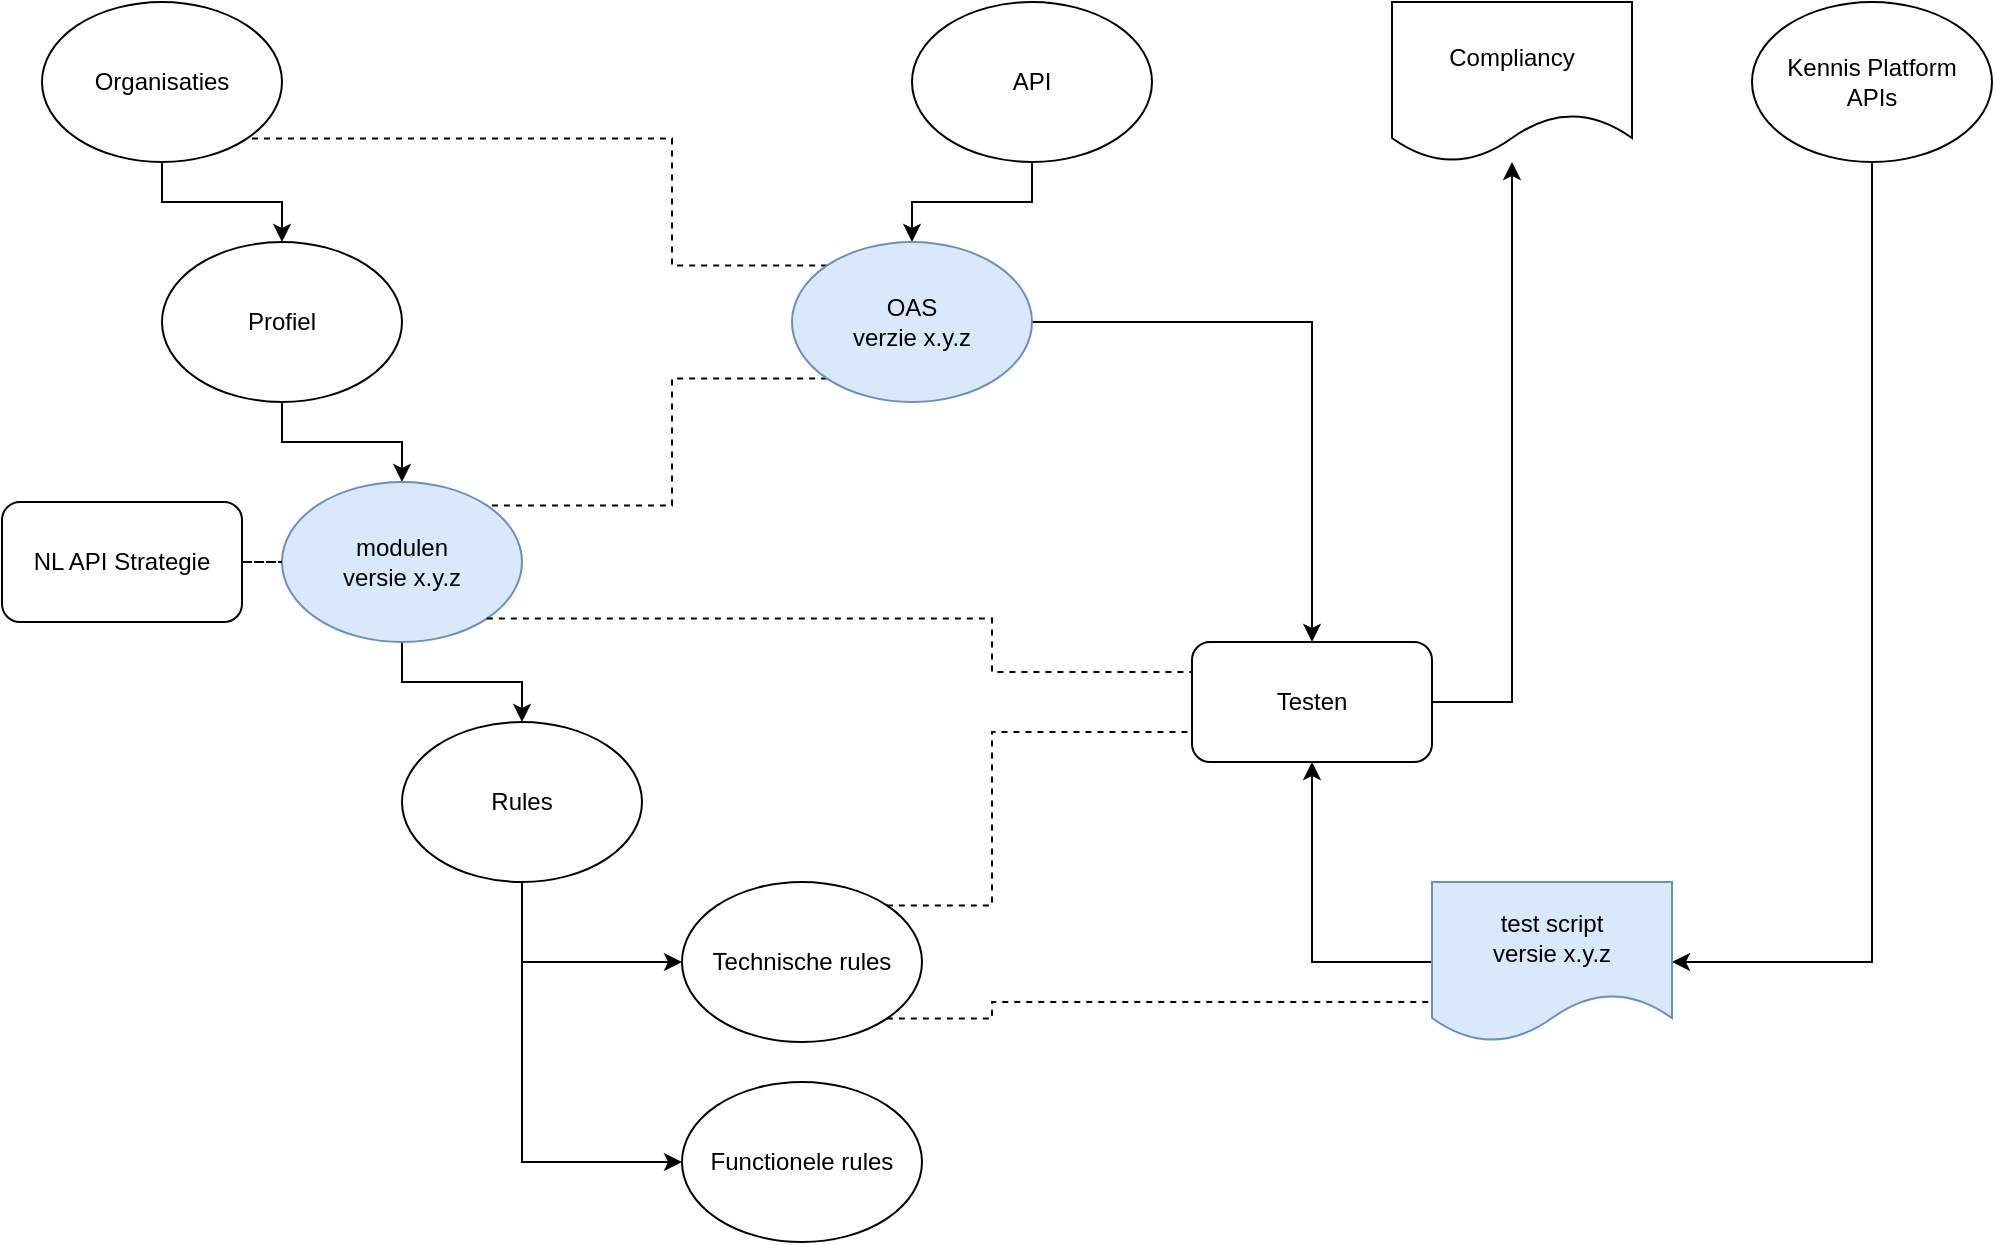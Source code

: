 <mxfile version="20.3.0" type="device"><diagram id="ognJbHDZuQq3m8zOa5Wo" name="Page-1"><mxGraphModel dx="1074" dy="783" grid="1" gridSize="10" guides="1" tooltips="1" connect="1" arrows="1" fold="1" page="1" pageScale="1" pageWidth="1169" pageHeight="827" math="0" shadow="0"><root><mxCell id="0"/><mxCell id="1" parent="0"/><mxCell id="DXioXR5Db2a8W-PApKib-6" style="edgeStyle=orthogonalEdgeStyle;rounded=0;orthogonalLoop=1;jettySize=auto;html=1;" edge="1" parent="1" source="DXioXR5Db2a8W-PApKib-1" target="DXioXR5Db2a8W-PApKib-3"><mxGeometry relative="1" as="geometry"/></mxCell><mxCell id="DXioXR5Db2a8W-PApKib-1" value="Organisaties" style="ellipse;whiteSpace=wrap;html=1;" vertex="1" parent="1"><mxGeometry x="145" y="40" width="120" height="80" as="geometry"/></mxCell><mxCell id="DXioXR5Db2a8W-PApKib-7" style="edgeStyle=orthogonalEdgeStyle;rounded=0;orthogonalLoop=1;jettySize=auto;html=1;" edge="1" parent="1" source="DXioXR5Db2a8W-PApKib-3" target="DXioXR5Db2a8W-PApKib-4"><mxGeometry relative="1" as="geometry"/></mxCell><mxCell id="DXioXR5Db2a8W-PApKib-3" value="Profiel" style="ellipse;whiteSpace=wrap;html=1;" vertex="1" parent="1"><mxGeometry x="205" y="160" width="120" height="80" as="geometry"/></mxCell><mxCell id="DXioXR5Db2a8W-PApKib-8" style="edgeStyle=orthogonalEdgeStyle;rounded=0;orthogonalLoop=1;jettySize=auto;html=1;" edge="1" parent="1" source="DXioXR5Db2a8W-PApKib-4" target="DXioXR5Db2a8W-PApKib-5"><mxGeometry relative="1" as="geometry"/></mxCell><mxCell id="DXioXR5Db2a8W-PApKib-4" value="modulen&lt;br&gt;versie x.y.z" style="ellipse;whiteSpace=wrap;html=1;fillColor=#dae8fc;strokeColor=#6c8ebf;" vertex="1" parent="1"><mxGeometry x="265" y="280" width="120" height="80" as="geometry"/></mxCell><mxCell id="DXioXR5Db2a8W-PApKib-16" style="edgeStyle=orthogonalEdgeStyle;rounded=0;orthogonalLoop=1;jettySize=auto;html=1;entryX=0;entryY=0.5;entryDx=0;entryDy=0;exitX=0.5;exitY=1;exitDx=0;exitDy=0;" edge="1" parent="1" source="DXioXR5Db2a8W-PApKib-5" target="DXioXR5Db2a8W-PApKib-14"><mxGeometry relative="1" as="geometry"/></mxCell><mxCell id="DXioXR5Db2a8W-PApKib-17" style="edgeStyle=orthogonalEdgeStyle;rounded=0;orthogonalLoop=1;jettySize=auto;html=1;exitX=0.5;exitY=1;exitDx=0;exitDy=0;entryX=0;entryY=0.5;entryDx=0;entryDy=0;" edge="1" parent="1" source="DXioXR5Db2a8W-PApKib-5" target="DXioXR5Db2a8W-PApKib-15"><mxGeometry relative="1" as="geometry"/></mxCell><mxCell id="DXioXR5Db2a8W-PApKib-5" value="Rules" style="ellipse;whiteSpace=wrap;html=1;" vertex="1" parent="1"><mxGeometry x="325" y="400" width="120" height="80" as="geometry"/></mxCell><mxCell id="DXioXR5Db2a8W-PApKib-11" style="edgeStyle=orthogonalEdgeStyle;rounded=0;orthogonalLoop=1;jettySize=auto;html=1;entryX=0.5;entryY=0;entryDx=0;entryDy=0;" edge="1" parent="1" source="DXioXR5Db2a8W-PApKib-9" target="DXioXR5Db2a8W-PApKib-10"><mxGeometry relative="1" as="geometry"/></mxCell><mxCell id="DXioXR5Db2a8W-PApKib-9" value="API" style="ellipse;whiteSpace=wrap;html=1;" vertex="1" parent="1"><mxGeometry x="580" y="40" width="120" height="80" as="geometry"/></mxCell><mxCell id="DXioXR5Db2a8W-PApKib-12" style="edgeStyle=orthogonalEdgeStyle;rounded=0;orthogonalLoop=1;jettySize=auto;html=1;entryX=1;entryY=0;entryDx=0;entryDy=0;endArrow=none;endFill=0;dashed=1;exitX=0;exitY=1;exitDx=0;exitDy=0;" edge="1" parent="1" source="DXioXR5Db2a8W-PApKib-10" target="DXioXR5Db2a8W-PApKib-4"><mxGeometry relative="1" as="geometry"><Array as="points"><mxPoint x="460" y="228"/><mxPoint x="460" y="292"/></Array></mxGeometry></mxCell><mxCell id="DXioXR5Db2a8W-PApKib-13" style="edgeStyle=orthogonalEdgeStyle;rounded=0;orthogonalLoop=1;jettySize=auto;html=1;entryX=1;entryY=1;entryDx=0;entryDy=0;endArrow=none;endFill=0;dashed=1;exitX=0;exitY=0;exitDx=0;exitDy=0;" edge="1" parent="1" source="DXioXR5Db2a8W-PApKib-10" target="DXioXR5Db2a8W-PApKib-1"><mxGeometry relative="1" as="geometry"><Array as="points"><mxPoint x="460" y="172"/><mxPoint x="460" y="108"/></Array></mxGeometry></mxCell><mxCell id="DXioXR5Db2a8W-PApKib-19" style="edgeStyle=orthogonalEdgeStyle;rounded=0;orthogonalLoop=1;jettySize=auto;html=1;entryX=0.5;entryY=0;entryDx=0;entryDy=0;" edge="1" parent="1" source="DXioXR5Db2a8W-PApKib-10" target="DXioXR5Db2a8W-PApKib-18"><mxGeometry relative="1" as="geometry"/></mxCell><mxCell id="DXioXR5Db2a8W-PApKib-10" value="OAS&lt;br&gt;verzie x.y.z" style="ellipse;whiteSpace=wrap;html=1;fillColor=#dae8fc;strokeColor=#6c8ebf;" vertex="1" parent="1"><mxGeometry x="520" y="160" width="120" height="80" as="geometry"/></mxCell><mxCell id="DXioXR5Db2a8W-PApKib-20" style="edgeStyle=orthogonalEdgeStyle;rounded=0;orthogonalLoop=1;jettySize=auto;html=1;entryX=0;entryY=0.75;entryDx=0;entryDy=0;endArrow=none;endFill=0;dashed=1;exitX=1;exitY=0;exitDx=0;exitDy=0;" edge="1" parent="1" source="DXioXR5Db2a8W-PApKib-14" target="DXioXR5Db2a8W-PApKib-18"><mxGeometry relative="1" as="geometry"><Array as="points"><mxPoint x="620" y="492"/><mxPoint x="620" y="405"/></Array></mxGeometry></mxCell><mxCell id="DXioXR5Db2a8W-PApKib-14" value="Technische rules" style="ellipse;whiteSpace=wrap;html=1;" vertex="1" parent="1"><mxGeometry x="465" y="480" width="120" height="80" as="geometry"/></mxCell><mxCell id="DXioXR5Db2a8W-PApKib-15" value="Functionele rules" style="ellipse;whiteSpace=wrap;html=1;" vertex="1" parent="1"><mxGeometry x="465" y="580" width="120" height="80" as="geometry"/></mxCell><mxCell id="DXioXR5Db2a8W-PApKib-22" style="edgeStyle=orthogonalEdgeStyle;rounded=0;orthogonalLoop=1;jettySize=auto;html=1;exitX=1;exitY=0.5;exitDx=0;exitDy=0;" edge="1" parent="1" source="DXioXR5Db2a8W-PApKib-18" target="DXioXR5Db2a8W-PApKib-21"><mxGeometry relative="1" as="geometry"/></mxCell><mxCell id="DXioXR5Db2a8W-PApKib-18" value="Testen" style="rounded=1;whiteSpace=wrap;html=1;" vertex="1" parent="1"><mxGeometry x="720" y="360" width="120" height="60" as="geometry"/></mxCell><mxCell id="DXioXR5Db2a8W-PApKib-21" value="Compliancy" style="shape=document;whiteSpace=wrap;html=1;boundedLbl=1;" vertex="1" parent="1"><mxGeometry x="820" y="40" width="120" height="80" as="geometry"/></mxCell><mxCell id="DXioXR5Db2a8W-PApKib-24" style="edgeStyle=orthogonalEdgeStyle;rounded=0;orthogonalLoop=1;jettySize=auto;html=1;entryX=0.5;entryY=1;entryDx=0;entryDy=0;exitX=0;exitY=0.5;exitDx=0;exitDy=0;" edge="1" parent="1" source="DXioXR5Db2a8W-PApKib-30" target="DXioXR5Db2a8W-PApKib-18"><mxGeometry relative="1" as="geometry"/></mxCell><mxCell id="DXioXR5Db2a8W-PApKib-25" value="" style="endArrow=none;dashed=1;html=1;rounded=0;entryX=0;entryY=0.75;entryDx=0;entryDy=0;exitX=1;exitY=1;exitDx=0;exitDy=0;edgeStyle=orthogonalEdgeStyle;" edge="1" parent="1" source="DXioXR5Db2a8W-PApKib-14" target="DXioXR5Db2a8W-PApKib-30"><mxGeometry width="50" height="50" relative="1" as="geometry"><mxPoint x="550" y="370" as="sourcePoint"/><mxPoint x="600" y="320" as="targetPoint"/><Array as="points"><mxPoint x="620" y="548"/><mxPoint x="620" y="540"/></Array></mxGeometry></mxCell><mxCell id="DXioXR5Db2a8W-PApKib-26" value="" style="endArrow=none;dashed=1;html=1;rounded=0;entryX=0;entryY=0.25;entryDx=0;entryDy=0;exitX=1;exitY=1;exitDx=0;exitDy=0;edgeStyle=orthogonalEdgeStyle;" edge="1" parent="1" source="DXioXR5Db2a8W-PApKib-4" target="DXioXR5Db2a8W-PApKib-18"><mxGeometry width="50" height="50" relative="1" as="geometry"><mxPoint x="652.426" y="528.284" as="sourcePoint"/><mxPoint x="917.574" y="528.284" as="targetPoint"/><Array as="points"><mxPoint x="620" y="348"/><mxPoint x="620" y="375"/></Array></mxGeometry></mxCell><mxCell id="DXioXR5Db2a8W-PApKib-27" value="Kennis Platform &lt;br&gt;APIs" style="ellipse;whiteSpace=wrap;html=1;" vertex="1" parent="1"><mxGeometry x="1000" y="40" width="120" height="80" as="geometry"/></mxCell><mxCell id="DXioXR5Db2a8W-PApKib-29" style="edgeStyle=orthogonalEdgeStyle;rounded=0;orthogonalLoop=1;jettySize=auto;html=1;exitX=0.5;exitY=1;exitDx=0;exitDy=0;entryX=1;entryY=0.5;entryDx=0;entryDy=0;" edge="1" parent="1" source="DXioXR5Db2a8W-PApKib-27" target="DXioXR5Db2a8W-PApKib-30"><mxGeometry relative="1" as="geometry"><mxPoint x="850" y="400" as="sourcePoint"/><mxPoint x="950" y="130" as="targetPoint"/></mxGeometry></mxCell><mxCell id="DXioXR5Db2a8W-PApKib-30" value="test script&lt;br&gt;versie x.y.z" style="shape=document;whiteSpace=wrap;html=1;boundedLbl=1;fillColor=#dae8fc;strokeColor=#6c8ebf;" vertex="1" parent="1"><mxGeometry x="840" y="480" width="120" height="80" as="geometry"/></mxCell><mxCell id="DXioXR5Db2a8W-PApKib-32" style="edgeStyle=orthogonalEdgeStyle;rounded=0;orthogonalLoop=1;jettySize=auto;html=1;dashed=1;endArrow=none;endFill=0;" edge="1" parent="1" source="DXioXR5Db2a8W-PApKib-31" target="DXioXR5Db2a8W-PApKib-4"><mxGeometry relative="1" as="geometry"/></mxCell><mxCell id="DXioXR5Db2a8W-PApKib-31" value="NL API Strategie" style="rounded=1;whiteSpace=wrap;html=1;" vertex="1" parent="1"><mxGeometry x="125" y="290" width="120" height="60" as="geometry"/></mxCell></root></mxGraphModel></diagram></mxfile>